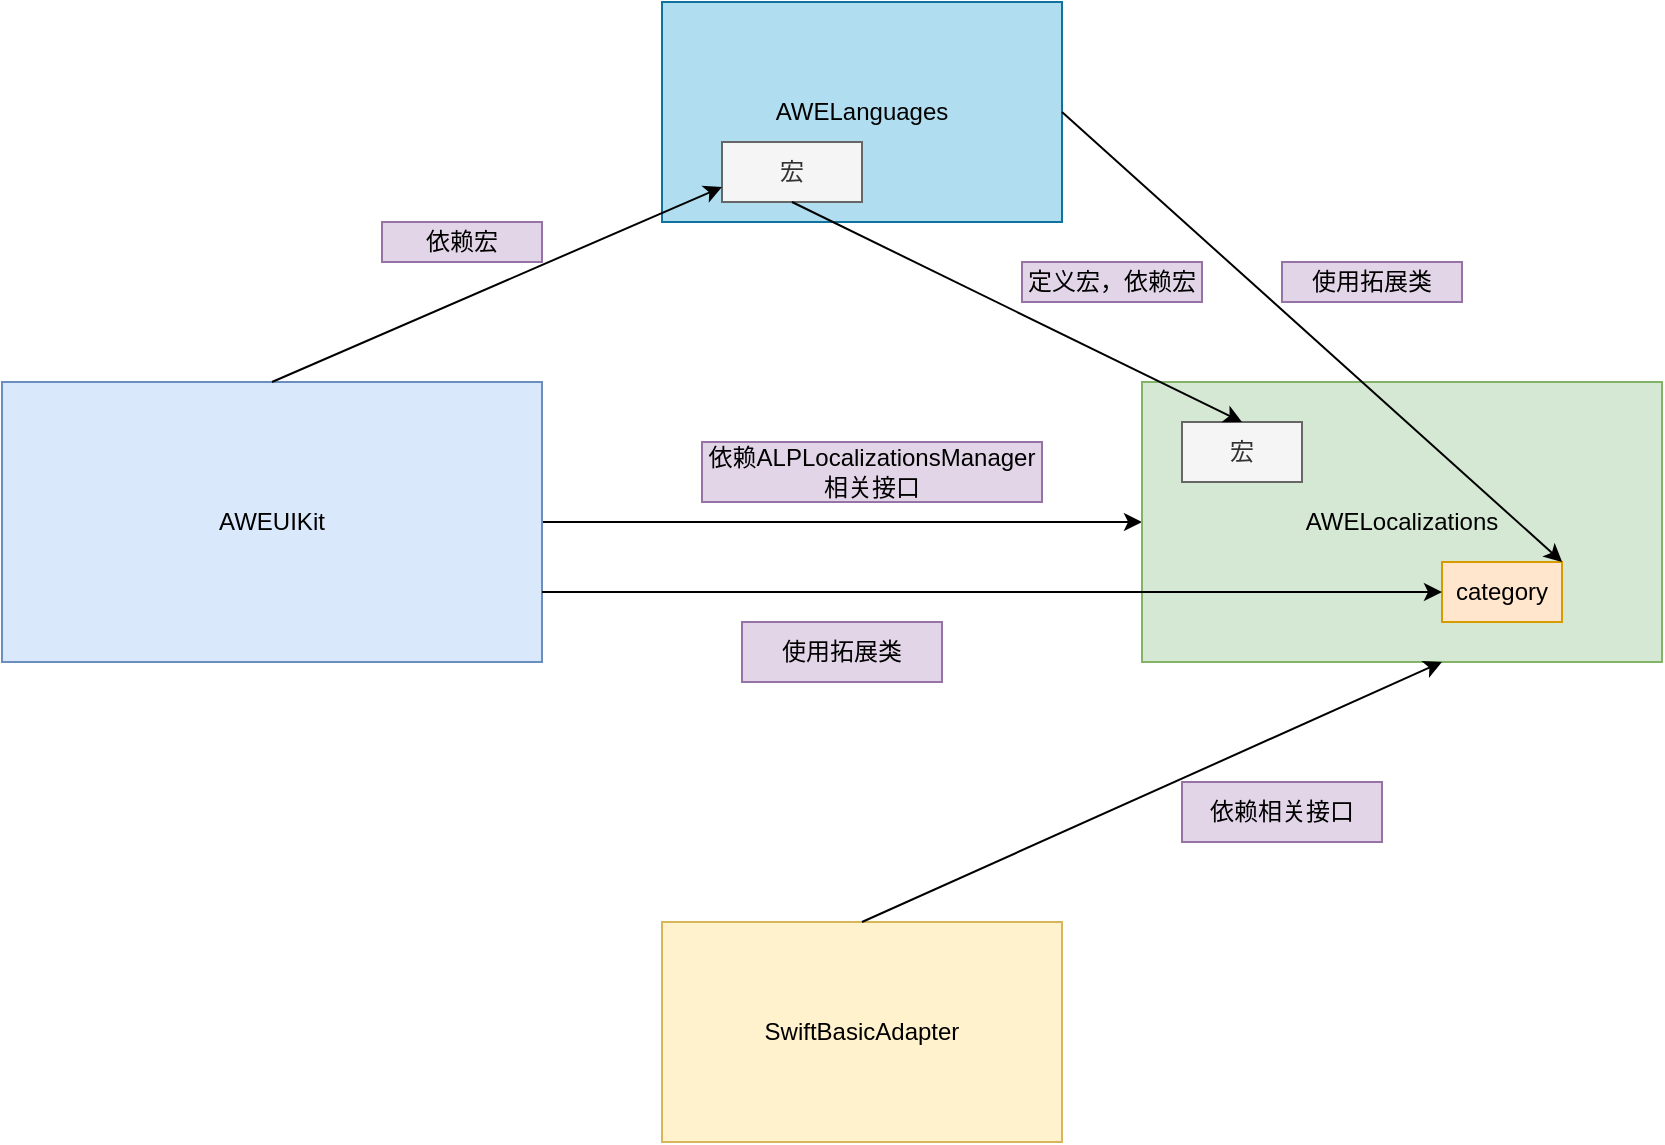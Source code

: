 <mxfile version="20.0.1" type="github" pages="2">
  <diagram id="ANraXPpUiLoyb3upvbDP" name="Page-1">
    <mxGraphModel dx="1186" dy="764" grid="1" gridSize="10" guides="1" tooltips="1" connect="1" arrows="1" fold="1" page="1" pageScale="1" pageWidth="3300" pageHeight="4681" math="0" shadow="0">
      <root>
        <mxCell id="0" />
        <mxCell id="1" parent="0" />
        <mxCell id="72opb8WJkL6b5-LoPTCA-8" style="edgeStyle=orthogonalEdgeStyle;rounded=0;orthogonalLoop=1;jettySize=auto;html=1;exitX=1;exitY=0.5;exitDx=0;exitDy=0;entryX=0;entryY=0.5;entryDx=0;entryDy=0;" parent="1" source="72opb8WJkL6b5-LoPTCA-4" target="72opb8WJkL6b5-LoPTCA-5" edge="1">
          <mxGeometry relative="1" as="geometry" />
        </mxCell>
        <mxCell id="72opb8WJkL6b5-LoPTCA-4" value="AWEUIKit" style="rounded=0;whiteSpace=wrap;html=1;fillColor=#dae8fc;strokeColor=#6c8ebf;" parent="1" vertex="1">
          <mxGeometry x="210" y="240" width="270" height="140" as="geometry" />
        </mxCell>
        <mxCell id="72opb8WJkL6b5-LoPTCA-5" value="AWELocalizations" style="rounded=0;whiteSpace=wrap;html=1;fillColor=#d5e8d4;strokeColor=#82b366;" parent="1" vertex="1">
          <mxGeometry x="780" y="240" width="260" height="140" as="geometry" />
        </mxCell>
        <mxCell id="72opb8WJkL6b5-LoPTCA-9" value="依赖&lt;span style=&quot;background-color: initial;&quot;&gt;ALPLocalizationsManager&lt;/span&gt;&lt;br&gt;&lt;span class=&quot;lark-record-clipboard&quot; data-lark-record-format=&quot;docx/text&quot; data-lark-record-data=&quot;{&amp;quot;rootId&amp;quot;:&amp;quot;doxcnekMiB30CGOWGuodaVgddFA&amp;quot;,&amp;quot;text&amp;quot;:{&amp;quot;initialAttributedTexts&amp;quot;:{&amp;quot;text&amp;quot;:{&amp;quot;0&amp;quot;:&amp;quot;ALPLocalizationsManager&amp;quot;},&amp;quot;attribs&amp;quot;:{&amp;quot;0&amp;quot;:&amp;quot;*0+n&amp;quot;}},&amp;quot;apool&amp;quot;:{&amp;quot;numToAttrib&amp;quot;:{&amp;quot;0&amp;quot;:[&amp;quot;author&amp;quot;,&amp;quot;7094434795863244802&amp;quot;]},&amp;quot;nextNum&amp;quot;:1}},&amp;quot;type&amp;quot;:&amp;quot;text&amp;quot;,&amp;quot;referenceRecordMap&amp;quot;:{},&amp;quot;extra&amp;quot;:{&amp;quot;mention_page_title&amp;quot;:{},&amp;quot;external_mention_url&amp;quot;:{}},&amp;quot;isCut&amp;quot;:false}&quot;&gt;相关接口&lt;/span&gt;" style="text;html=1;strokeColor=#9673a6;fillColor=#e1d5e7;align=center;verticalAlign=middle;whiteSpace=wrap;rounded=0;" parent="1" vertex="1">
          <mxGeometry x="560" y="270" width="170" height="30" as="geometry" />
        </mxCell>
        <mxCell id="72opb8WJkL6b5-LoPTCA-11" value="宏" style="rounded=0;whiteSpace=wrap;html=1;fillColor=#f5f5f5;fontColor=#333333;strokeColor=#666666;" parent="1" vertex="1">
          <mxGeometry x="800" y="260" width="60" height="30" as="geometry" />
        </mxCell>
        <mxCell id="72opb8WJkL6b5-LoPTCA-12" value="category" style="rounded=0;whiteSpace=wrap;html=1;fillColor=#ffe6cc;strokeColor=#d79b00;" parent="1" vertex="1">
          <mxGeometry x="930" y="330" width="60" height="30" as="geometry" />
        </mxCell>
        <mxCell id="72opb8WJkL6b5-LoPTCA-15" value="使用拓展类" style="text;html=1;strokeColor=#9673a6;fillColor=#e1d5e7;align=center;verticalAlign=middle;whiteSpace=wrap;rounded=0;" parent="1" vertex="1">
          <mxGeometry x="580" y="360" width="100" height="30" as="geometry" />
        </mxCell>
        <mxCell id="72opb8WJkL6b5-LoPTCA-17" value="AWELanguages" style="rounded=0;whiteSpace=wrap;html=1;fillColor=#b1ddf0;strokeColor=#10739e;" parent="1" vertex="1">
          <mxGeometry x="540" y="50" width="200" height="110" as="geometry" />
        </mxCell>
        <mxCell id="72opb8WJkL6b5-LoPTCA-18" value="宏" style="rounded=0;whiteSpace=wrap;html=1;fillColor=#f5f5f5;strokeColor=#666666;fontColor=#333333;" parent="1" vertex="1">
          <mxGeometry x="570" y="120" width="70" height="30" as="geometry" />
        </mxCell>
        <mxCell id="72opb8WJkL6b5-LoPTCA-19" value="" style="endArrow=classic;html=1;strokeColor=#000000;curved=1;entryX=0;entryY=0.75;entryDx=0;entryDy=0;exitX=0.5;exitY=0;exitDx=0;exitDy=0;" parent="1" source="72opb8WJkL6b5-LoPTCA-4" target="72opb8WJkL6b5-LoPTCA-18" edge="1">
          <mxGeometry width="50" height="50" relative="1" as="geometry">
            <mxPoint x="400" y="230" as="sourcePoint" />
            <mxPoint x="450" y="180" as="targetPoint" />
          </mxGeometry>
        </mxCell>
        <mxCell id="72opb8WJkL6b5-LoPTCA-20" value="依赖宏" style="text;html=1;strokeColor=#9673a6;fillColor=#e1d5e7;align=center;verticalAlign=middle;whiteSpace=wrap;rounded=0;" parent="1" vertex="1">
          <mxGeometry x="400" y="160" width="80" height="20" as="geometry" />
        </mxCell>
        <mxCell id="72opb8WJkL6b5-LoPTCA-21" value="" style="endArrow=classic;html=1;strokeColor=#000000;curved=1;entryX=0.5;entryY=0;entryDx=0;entryDy=0;exitX=0.5;exitY=1;exitDx=0;exitDy=0;" parent="1" source="72opb8WJkL6b5-LoPTCA-18" target="72opb8WJkL6b5-LoPTCA-11" edge="1">
          <mxGeometry width="50" height="50" relative="1" as="geometry">
            <mxPoint x="650" y="240" as="sourcePoint" />
            <mxPoint x="700" y="190" as="targetPoint" />
          </mxGeometry>
        </mxCell>
        <mxCell id="72opb8WJkL6b5-LoPTCA-22" value="定义宏，依赖宏" style="text;html=1;strokeColor=#9673a6;fillColor=#e1d5e7;align=center;verticalAlign=middle;whiteSpace=wrap;rounded=0;" parent="1" vertex="1">
          <mxGeometry x="720" y="180" width="90" height="20" as="geometry" />
        </mxCell>
        <mxCell id="72opb8WJkL6b5-LoPTCA-23" value="" style="endArrow=classic;html=1;strokeColor=#000000;curved=1;exitX=1;exitY=0.5;exitDx=0;exitDy=0;entryX=0.808;entryY=0.643;entryDx=0;entryDy=0;entryPerimeter=0;" parent="1" source="72opb8WJkL6b5-LoPTCA-17" target="72opb8WJkL6b5-LoPTCA-5" edge="1">
          <mxGeometry width="50" height="50" relative="1" as="geometry">
            <mxPoint x="750" y="130" as="sourcePoint" />
            <mxPoint x="800" y="80" as="targetPoint" />
          </mxGeometry>
        </mxCell>
        <mxCell id="72opb8WJkL6b5-LoPTCA-24" value="使用拓展类" style="text;html=1;strokeColor=#9673a6;fillColor=#e1d5e7;align=center;verticalAlign=middle;whiteSpace=wrap;rounded=0;" parent="1" vertex="1">
          <mxGeometry x="850" y="180" width="90" height="20" as="geometry" />
        </mxCell>
        <mxCell id="72opb8WJkL6b5-LoPTCA-26" value="" style="endArrow=classic;html=1;rounded=0;strokeColor=#000000;exitX=1;exitY=0.75;exitDx=0;exitDy=0;entryX=0;entryY=0.5;entryDx=0;entryDy=0;" parent="1" source="72opb8WJkL6b5-LoPTCA-4" target="72opb8WJkL6b5-LoPTCA-12" edge="1">
          <mxGeometry width="50" height="50" relative="1" as="geometry">
            <mxPoint x="520" y="390" as="sourcePoint" />
            <mxPoint x="570" y="340" as="targetPoint" />
          </mxGeometry>
        </mxCell>
        <mxCell id="72opb8WJkL6b5-LoPTCA-27" value="SwiftBasicAdapter" style="rounded=0;whiteSpace=wrap;html=1;fillColor=#fff2cc;strokeColor=#d6b656;" parent="1" vertex="1">
          <mxGeometry x="540" y="510" width="200" height="110" as="geometry" />
        </mxCell>
        <mxCell id="72opb8WJkL6b5-LoPTCA-28" value="" style="endArrow=classic;html=1;rounded=0;strokeColor=#000000;exitX=0.5;exitY=0;exitDx=0;exitDy=0;" parent="1" source="72opb8WJkL6b5-LoPTCA-27" edge="1">
          <mxGeometry width="50" height="50" relative="1" as="geometry">
            <mxPoint x="880" y="430" as="sourcePoint" />
            <mxPoint x="930" y="380" as="targetPoint" />
          </mxGeometry>
        </mxCell>
        <mxCell id="72opb8WJkL6b5-LoPTCA-29" value="依赖相关接口" style="text;html=1;strokeColor=#9673a6;fillColor=#e1d5e7;align=center;verticalAlign=middle;whiteSpace=wrap;rounded=0;" parent="1" vertex="1">
          <mxGeometry x="800" y="440" width="100" height="30" as="geometry" />
        </mxCell>
      </root>
    </mxGraphModel>
  </diagram>
  <diagram id="x8UoFUyo8YgOdecIvEsp" name="Page-2">
    <mxGraphModel dx="1186" dy="764" grid="1" gridSize="10" guides="1" tooltips="1" connect="1" arrows="1" fold="1" page="1" pageScale="1" pageWidth="3300" pageHeight="4681" math="0" shadow="0">
      <root>
        <mxCell id="0" />
        <mxCell id="1" parent="0" />
        <mxCell id="f63Kz1b9z3R2gilJ4Oy0-1" value="" style="rounded=0;whiteSpace=wrap;html=1;fillColor=#d5e8d4;strokeColor=#82b366;" vertex="1" parent="1">
          <mxGeometry x="290" y="250" width="650" height="340" as="geometry" />
        </mxCell>
        <mxCell id="f63Kz1b9z3R2gilJ4Oy0-5" style="edgeStyle=orthogonalEdgeStyle;rounded=0;orthogonalLoop=1;jettySize=auto;html=1;exitX=0.5;exitY=0;exitDx=0;exitDy=0;entryX=0;entryY=1;entryDx=0;entryDy=0;" edge="1" parent="1" source="f63Kz1b9z3R2gilJ4Oy0-2" target="f63Kz1b9z3R2gilJ4Oy0-4">
          <mxGeometry relative="1" as="geometry" />
        </mxCell>
        <mxCell id="f63Kz1b9z3R2gilJ4Oy0-2" value="AWEBizLocalizationsLanguages" style="rounded=0;whiteSpace=wrap;html=1;fillColor=#fff2cc;strokeColor=#d6b656;" vertex="1" parent="1">
          <mxGeometry x="330" y="430" width="180" height="60" as="geometry" />
        </mxCell>
        <mxCell id="f63Kz1b9z3R2gilJ4Oy0-7" style="edgeStyle=orthogonalEdgeStyle;rounded=0;orthogonalLoop=1;jettySize=auto;html=1;exitX=0.5;exitY=0;exitDx=0;exitDy=0;entryX=1;entryY=1;entryDx=0;entryDy=0;" edge="1" parent="1" source="f63Kz1b9z3R2gilJ4Oy0-3" target="f63Kz1b9z3R2gilJ4Oy0-4">
          <mxGeometry relative="1" as="geometry" />
        </mxCell>
        <mxCell id="f63Kz1b9z3R2gilJ4Oy0-3" value="AWEBizLocalizationsSwift" style="rounded=0;whiteSpace=wrap;html=1;fillColor=#fff2cc;strokeColor=#d6b656;" vertex="1" parent="1">
          <mxGeometry x="650" y="430" width="160" height="60" as="geometry" />
        </mxCell>
        <mxCell id="f63Kz1b9z3R2gilJ4Oy0-4" value="AWEBizLocalizations" style="rounded=0;whiteSpace=wrap;html=1;fillColor=#fff2cc;strokeColor=#d6b656;" vertex="1" parent="1">
          <mxGeometry x="510" y="300" width="140" height="60" as="geometry" />
        </mxCell>
        <mxCell id="f63Kz1b9z3R2gilJ4Oy0-8" value="AWEUIKit" style="rounded=0;whiteSpace=wrap;html=1;fillColor=#dae8fc;strokeColor=#6c8ebf;" vertex="1" parent="1">
          <mxGeometry x="520" y="70" width="120" height="60" as="geometry" />
        </mxCell>
      </root>
    </mxGraphModel>
  </diagram>
</mxfile>
